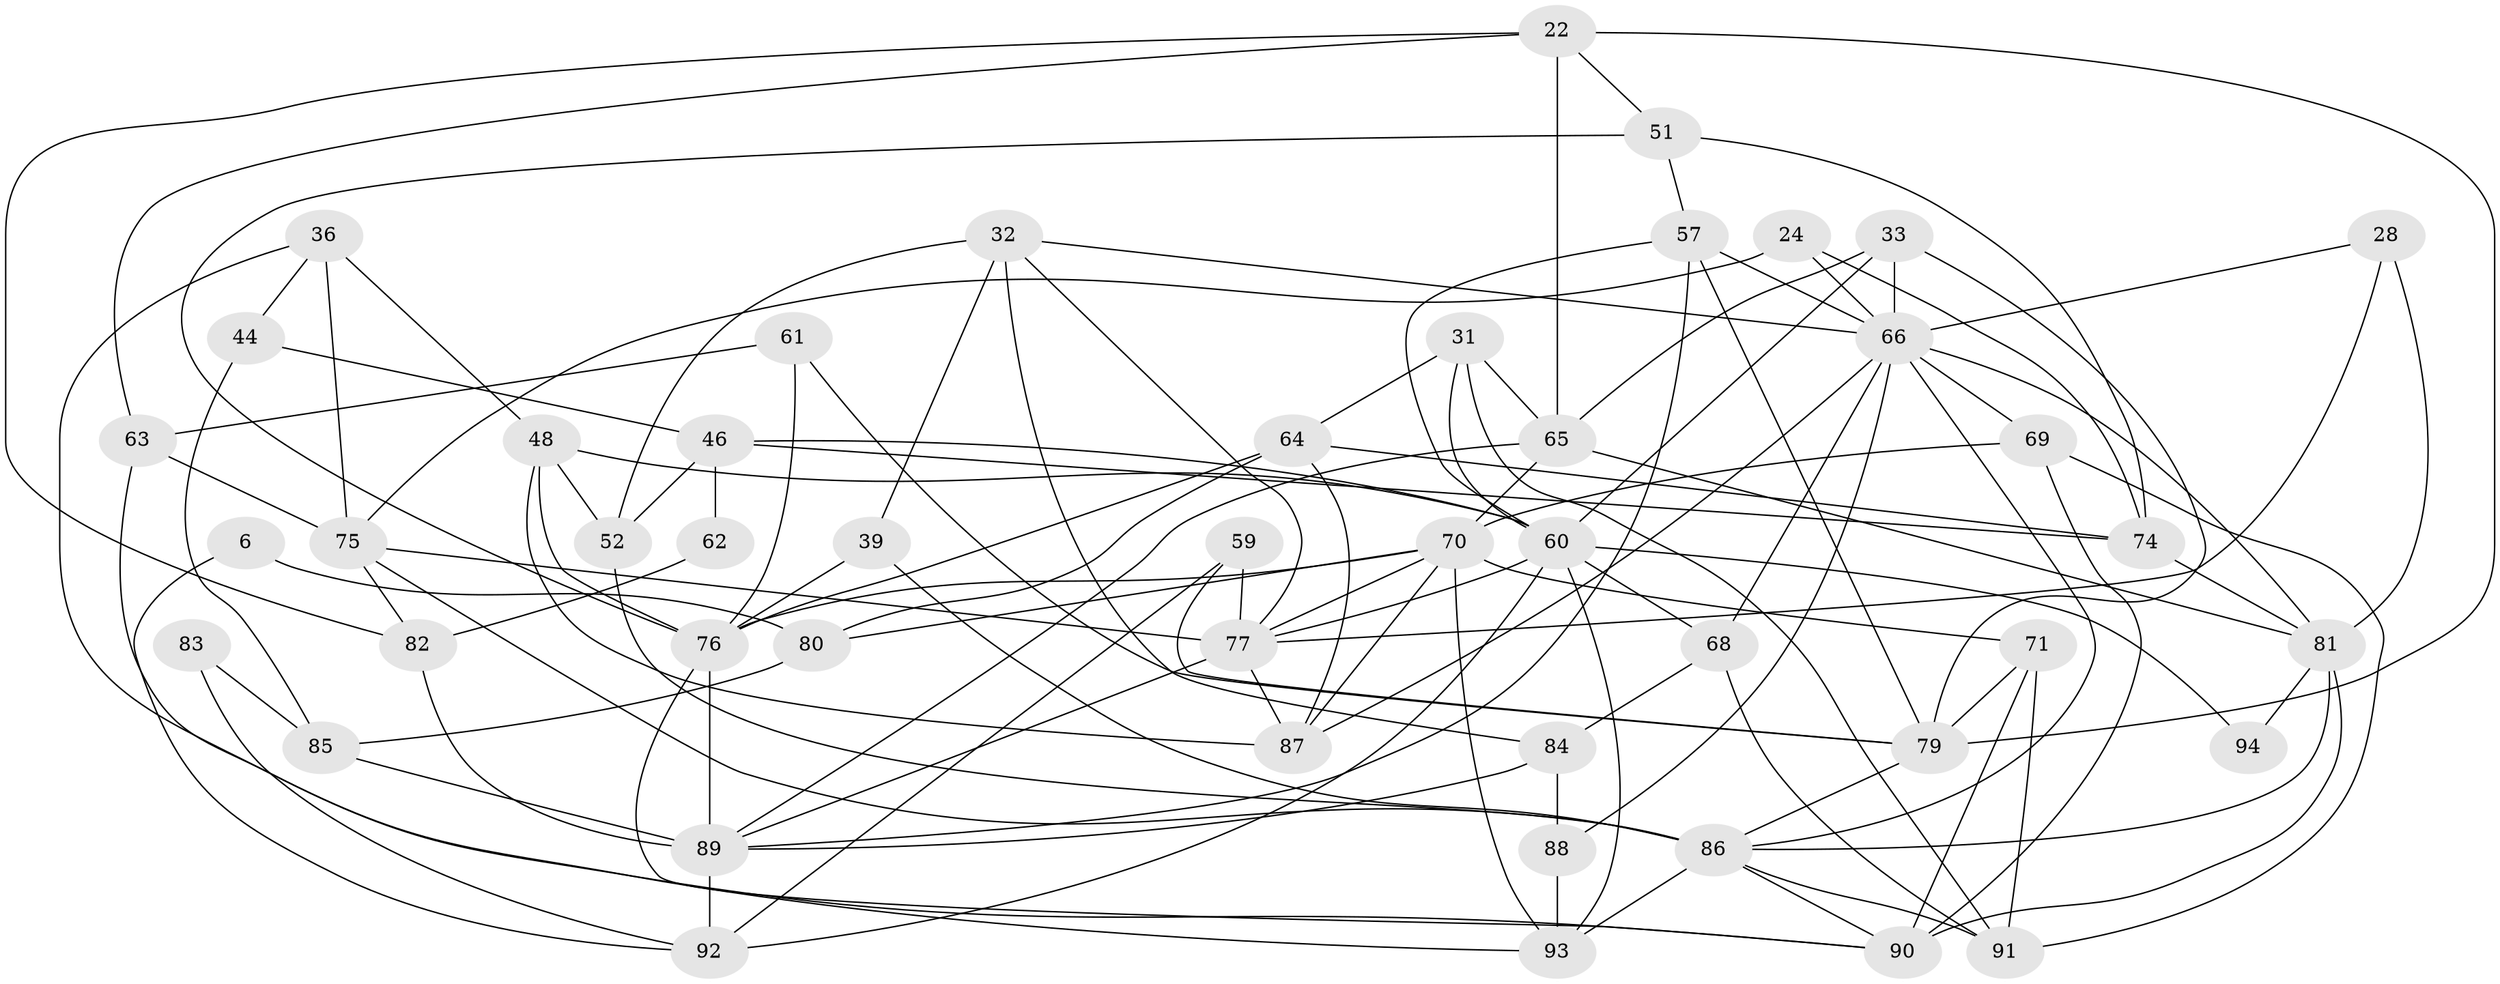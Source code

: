 // original degree distribution, {4: 0.2553191489361702, 3: 0.2872340425531915, 2: 0.11702127659574468, 5: 0.20212765957446807, 8: 0.010638297872340425, 6: 0.10638297872340426, 7: 0.02127659574468085}
// Generated by graph-tools (version 1.1) at 2025/48/03/09/25 04:48:55]
// undirected, 47 vertices, 115 edges
graph export_dot {
graph [start="1"]
  node [color=gray90,style=filled];
  6;
  22;
  24;
  28;
  31;
  32;
  33;
  36;
  39;
  44 [super="+10"];
  46 [super="+4"];
  48 [super="+37"];
  51;
  52;
  57 [super="+34"];
  59;
  60 [super="+3+30+56"];
  61;
  62;
  63;
  64;
  65 [super="+7"];
  66 [super="+26+54"];
  68 [super="+38"];
  69 [super="+18+47"];
  70 [super="+49+11"];
  71;
  74 [super="+20"];
  75 [super="+53"];
  76 [super="+5+15+73"];
  77 [super="+17+40"];
  79 [super="+78+27"];
  80 [super="+45"];
  81 [super="+41+72"];
  82 [super="+55"];
  83;
  84;
  85;
  86 [super="+58+67"];
  87 [super="+35"];
  88;
  89 [super="+43+13"];
  90 [super="+14+23"];
  91;
  92 [super="+25"];
  93 [super="+50"];
  94;
  6 -- 92;
  6 -- 80;
  22 -- 79;
  22 -- 51;
  22 -- 63;
  22 -- 65;
  22 -- 82;
  24 -- 74;
  24 -- 75 [weight=2];
  24 -- 66;
  28 -- 77;
  28 -- 81;
  28 -- 66;
  31 -- 91;
  31 -- 65;
  31 -- 64;
  31 -- 60;
  32 -- 39;
  32 -- 52;
  32 -- 66;
  32 -- 84;
  32 -- 77;
  33 -- 65;
  33 -- 60;
  33 -- 79;
  33 -- 66;
  36 -- 44;
  36 -- 75 [weight=2];
  36 -- 48;
  36 -- 90;
  39 -- 86;
  39 -- 76;
  44 -- 85;
  44 -- 46;
  46 -- 52;
  46 -- 62;
  46 -- 74;
  46 -- 60;
  48 -- 52 [weight=2];
  48 -- 60;
  48 -- 87;
  48 -- 76;
  51 -- 74 [weight=2];
  51 -- 57;
  51 -- 76 [weight=2];
  52 -- 86;
  57 -- 79 [weight=2];
  57 -- 60;
  57 -- 66;
  57 -- 89;
  59 -- 77;
  59 -- 92;
  59 -- 79;
  60 -- 93;
  60 -- 92;
  60 -- 77 [weight=3];
  60 -- 94;
  60 -- 68;
  61 -- 63;
  61 -- 76;
  61 -- 79;
  62 -- 82;
  63 -- 93;
  63 -- 75;
  64 -- 74;
  64 -- 80 [weight=2];
  64 -- 87;
  64 -- 76;
  65 -- 81 [weight=2];
  65 -- 70;
  65 -- 89;
  66 -- 68;
  66 -- 69;
  66 -- 86;
  66 -- 88;
  66 -- 81;
  66 -- 87;
  68 -- 84 [weight=2];
  68 -- 91;
  69 -- 90 [weight=2];
  69 -- 91;
  69 -- 70;
  70 -- 71;
  70 -- 77;
  70 -- 80;
  70 -- 87 [weight=2];
  70 -- 93;
  70 -- 76;
  71 -- 91;
  71 -- 90;
  71 -- 79;
  74 -- 81;
  75 -- 82;
  75 -- 77 [weight=2];
  75 -- 86 [weight=2];
  76 -- 90;
  76 -- 89 [weight=3];
  77 -- 87 [weight=2];
  77 -- 89;
  79 -- 86 [weight=2];
  80 -- 85;
  81 -- 90;
  81 -- 94;
  81 -- 86 [weight=2];
  82 -- 89 [weight=2];
  83 -- 85;
  83 -- 92;
  84 -- 88;
  84 -- 89;
  85 -- 89;
  86 -- 91;
  86 -- 90;
  86 -- 93;
  88 -- 93;
  89 -- 92 [weight=3];
}
